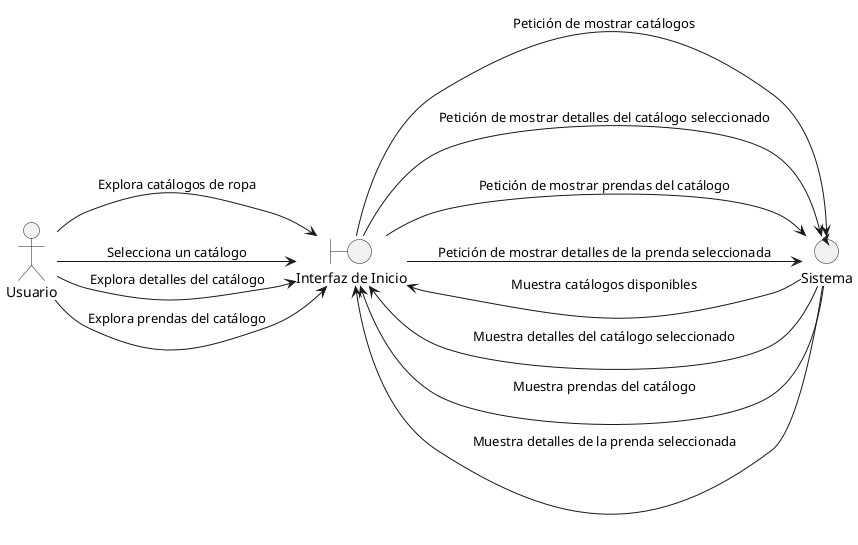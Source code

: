 @startuml
left to right direction
actor Usuario as U
boundary "Interfaz de Inicio" as II
control "Sistema" as S

U --> II: Explora catálogos de ropa
II --> S: Petición de mostrar catálogos
S --> II: Muestra catálogos disponibles
U --> II: Selecciona un catálogo
II --> S: Petición de mostrar detalles del catálogo seleccionado
S --> II: Muestra detalles del catálogo seleccionado
U --> II: Explora detalles del catálogo
II --> S: Petición de mostrar prendas del catálogo
S --> II: Muestra prendas del catálogo
U --> II: Explora prendas del catálogo
II --> S: Petición de mostrar detalles de la prenda seleccionada
S --> II: Muestra detalles de la prenda seleccionada

@enduml

